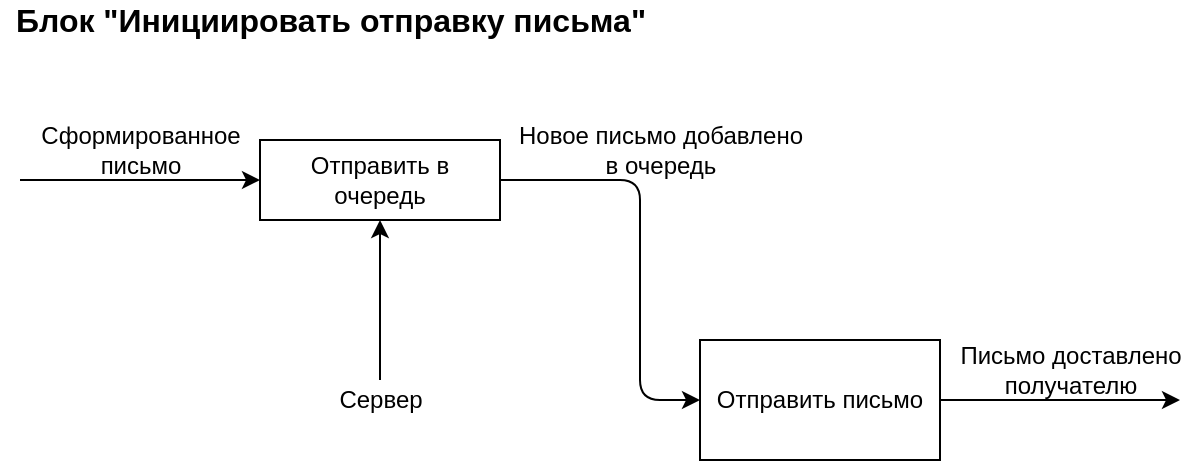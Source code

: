 <mxfile version="13.9.8" type="device"><diagram id="QJ_wrkE2iBLfJdj3FvnO" name="Page-1"><mxGraphModel dx="868" dy="515" grid="1" gridSize="10" guides="1" tooltips="1" connect="1" arrows="1" fold="1" page="1" pageScale="1" pageWidth="827" pageHeight="1169" math="0" shadow="0"><root><mxCell id="0"/><mxCell id="1" parent="0"/><mxCell id="ReavOpMbq3bbY6SXpG-S-83" value="Отправить в очередь" style="rounded=0;whiteSpace=wrap;html=1;" parent="1" vertex="1"><mxGeometry x="160" y="110" width="120" height="40" as="geometry"/></mxCell><mxCell id="ReavOpMbq3bbY6SXpG-S-84" value="" style="endArrow=classic;html=1;entryX=0;entryY=0.5;entryDx=0;entryDy=0;" parent="1" target="ReavOpMbq3bbY6SXpG-S-83" edge="1"><mxGeometry width="50" height="50" relative="1" as="geometry"><mxPoint x="40" y="130" as="sourcePoint"/><mxPoint x="120" y="120" as="targetPoint"/></mxGeometry></mxCell><mxCell id="ReavOpMbq3bbY6SXpG-S-85" value="Сформированное &lt;br&gt;письмо" style="text;html=1;align=center;verticalAlign=middle;resizable=0;points=[];autosize=1;" parent="1" vertex="1"><mxGeometry x="40" y="100" width="120" height="30" as="geometry"/></mxCell><mxCell id="ReavOpMbq3bbY6SXpG-S-86" value="" style="endArrow=classic;html=1;entryX=0.5;entryY=1;entryDx=0;entryDy=0;" parent="1" target="ReavOpMbq3bbY6SXpG-S-83" edge="1"><mxGeometry width="50" height="50" relative="1" as="geometry"><mxPoint x="220" y="230" as="sourcePoint"/><mxPoint x="260" y="200" as="targetPoint"/></mxGeometry></mxCell><mxCell id="ReavOpMbq3bbY6SXpG-S-87" value="Сервер" style="text;html=1;align=center;verticalAlign=middle;resizable=0;points=[];autosize=1;" parent="1" vertex="1"><mxGeometry x="190" y="230" width="60" height="20" as="geometry"/></mxCell><mxCell id="ReavOpMbq3bbY6SXpG-S-88" value="Отправить письмо" style="rounded=0;whiteSpace=wrap;html=1;" parent="1" vertex="1"><mxGeometry x="380" y="210" width="120" height="60" as="geometry"/></mxCell><mxCell id="ReavOpMbq3bbY6SXpG-S-89" value="" style="endArrow=classic;html=1;exitX=1;exitY=0.5;exitDx=0;exitDy=0;entryX=0;entryY=0.5;entryDx=0;entryDy=0;" parent="1" source="ReavOpMbq3bbY6SXpG-S-83" target="ReavOpMbq3bbY6SXpG-S-88" edge="1"><mxGeometry width="50" height="50" relative="1" as="geometry"><mxPoint x="340" y="350" as="sourcePoint"/><mxPoint x="330" y="235" as="targetPoint"/><Array as="points"><mxPoint x="350" y="130"/><mxPoint x="350" y="240"/></Array></mxGeometry></mxCell><mxCell id="ReavOpMbq3bbY6SXpG-S-90" value="Новое письмо добавлено&lt;br&gt;в очередь" style="text;html=1;align=center;verticalAlign=middle;resizable=0;points=[];autosize=1;" parent="1" vertex="1"><mxGeometry x="280" y="100" width="160" height="30" as="geometry"/></mxCell><mxCell id="ReavOpMbq3bbY6SXpG-S-91" value="" style="endArrow=classic;html=1;exitX=1;exitY=0.5;exitDx=0;exitDy=0;" parent="1" source="ReavOpMbq3bbY6SXpG-S-88" edge="1"><mxGeometry width="50" height="50" relative="1" as="geometry"><mxPoint x="540" y="280" as="sourcePoint"/><mxPoint x="620" y="240" as="targetPoint"/></mxGeometry></mxCell><mxCell id="ReavOpMbq3bbY6SXpG-S-92" value="Письмо доставлено&lt;br&gt;получателю" style="text;html=1;align=center;verticalAlign=middle;resizable=0;points=[];autosize=1;" parent="1" vertex="1"><mxGeometry x="500" y="210" width="130" height="30" as="geometry"/></mxCell><mxCell id="ReavOpMbq3bbY6SXpG-S-95" value="&lt;font style=&quot;font-size: 16px&quot;&gt;&lt;b&gt;Блок &quot;Инициировать отправку письма&quot;&lt;/b&gt;&lt;/font&gt;" style="text;html=1;align=center;verticalAlign=middle;resizable=0;points=[];autosize=1;" parent="1" vertex="1"><mxGeometry x="30" y="40" width="330" height="20" as="geometry"/></mxCell></root></mxGraphModel></diagram></mxfile>